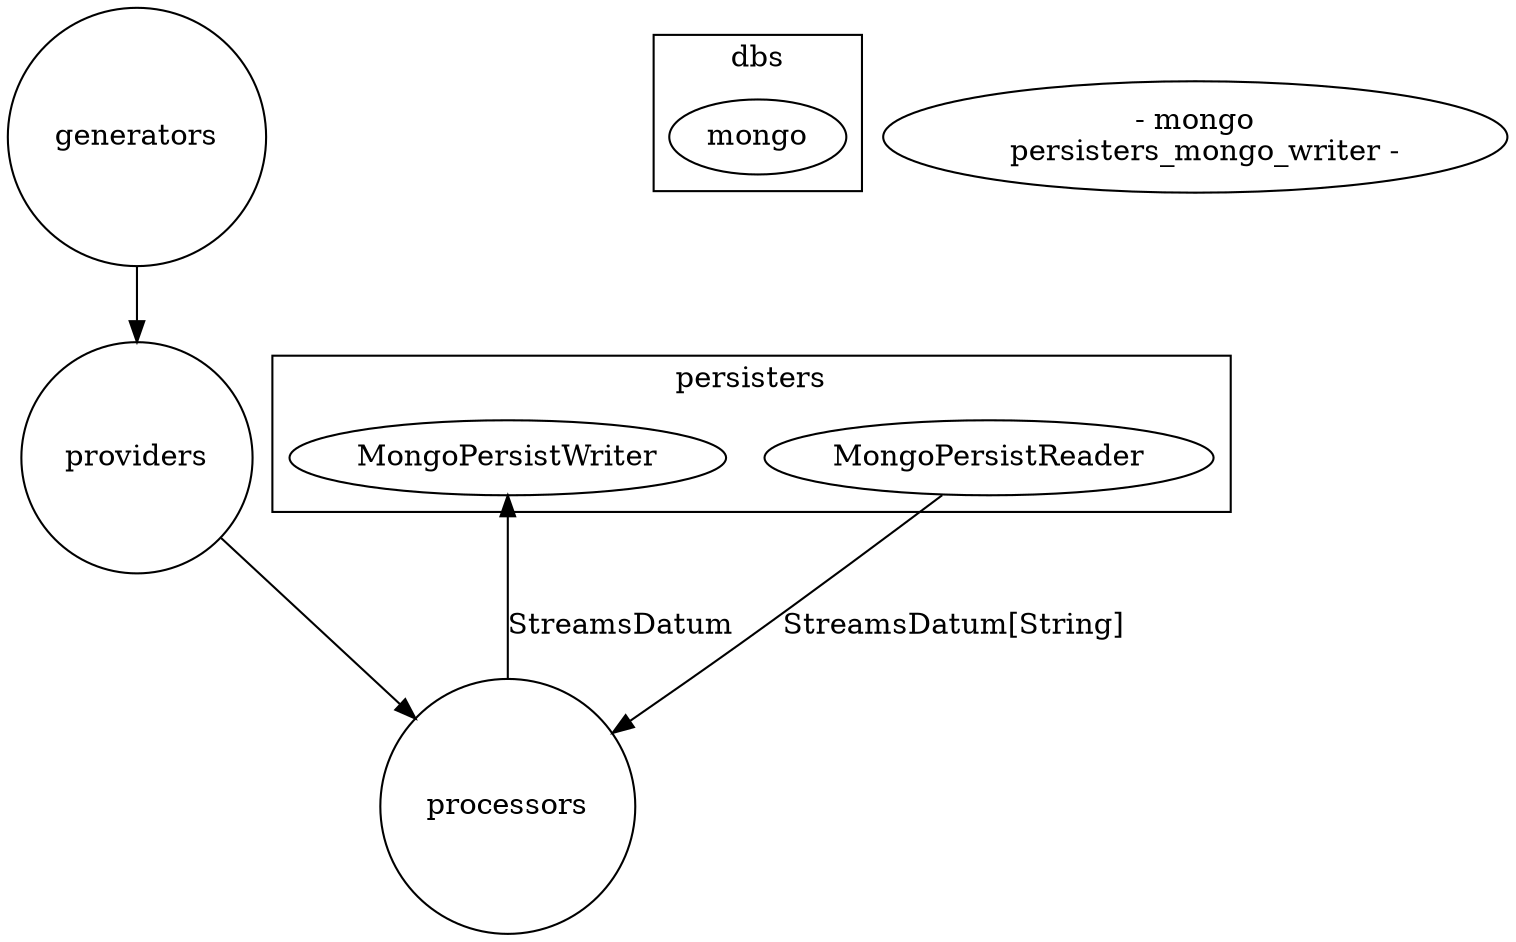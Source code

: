 digraph g {

  graph [compound = true];

  //presentation
  splines = true;
  overlap = false;
  rankdir = TB;

  generators [label="generators", shape="circle"];
  providers [label="providers", shape="circle"];
  processors [label="processors", shape="circle"];

  subgraph cluster_persisters {
    label="persisters";
    persisters_mongo_reader [label="MongoPersistReader"]
    persisters_mongo_writer [label="MongoPersistWriter"]
  }

  subgraph cluster_dbs {
    label="dbs";
    mongo [label="mongo"]
  }

  generators -> providers
  providers -> processors
  processors -> persisters_mongo_writer [label="StreamsDatum"]
  persisters_mongo_reader -> processors [label="StreamsDatum[String]"]
  persisters_mongo_reader <- mongo
  persisters_mongo_writer -> mongo

}
